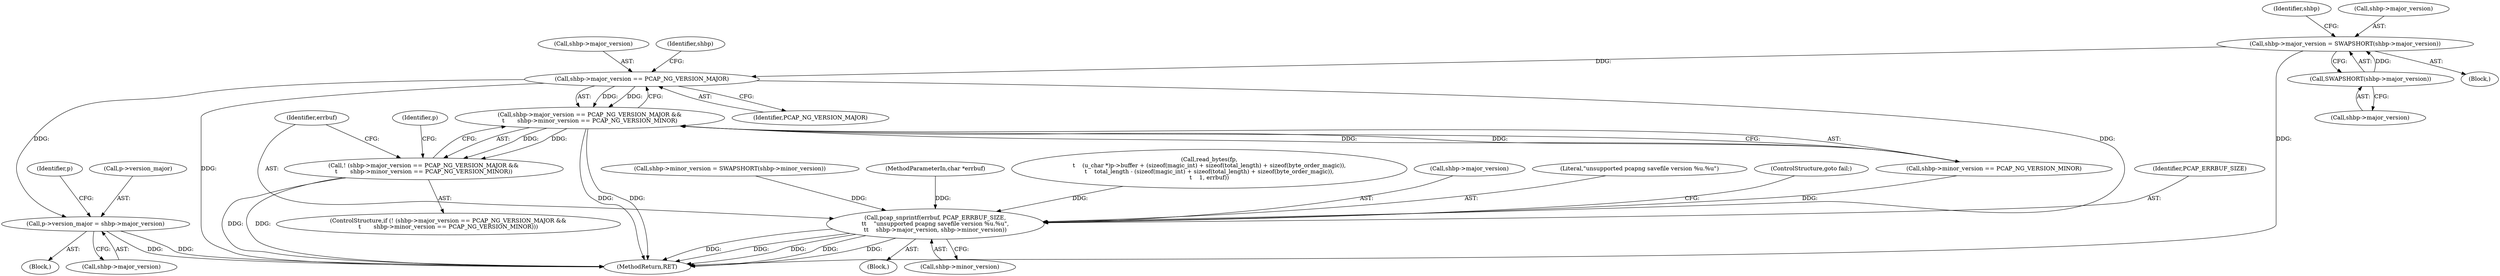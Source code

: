 digraph "0_libpcap_87d6bef033062f969e70fa40c43dfd945d5a20ab@pointer" {
"1000483" [label="(Call,shbp->major_version = SWAPSHORT(shbp->major_version))"];
"1000487" [label="(Call,SWAPSHORT(shbp->major_version))"];
"1000502" [label="(Call,shbp->major_version == PCAP_NG_VERSION_MAJOR)"];
"1000501" [label="(Call,shbp->major_version == PCAP_NG_VERSION_MAJOR &&\n\t       shbp->minor_version == PCAP_NG_VERSION_MINOR)"];
"1000500" [label="(Call,! (shbp->major_version == PCAP_NG_VERSION_MAJOR &&\n\t       shbp->minor_version == PCAP_NG_VERSION_MINOR))"];
"1000513" [label="(Call,pcap_snprintf(errbuf, PCAP_ERRBUF_SIZE,\n\t\t    \"unsupported pcapng savefile version %u.%u\",\n\t\t    shbp->major_version, shbp->minor_version))"];
"1000524" [label="(Call,p->version_major = shbp->major_version)"];
"1000491" [label="(Call,shbp->minor_version = SWAPSHORT(shbp->minor_version))"];
"1000500" [label="(Call,! (shbp->major_version == PCAP_NG_VERSION_MAJOR &&\n\t       shbp->minor_version == PCAP_NG_VERSION_MINOR))"];
"1000488" [label="(Call,shbp->major_version)"];
"1000487" [label="(Call,SWAPSHORT(shbp->major_version))"];
"1000499" [label="(ControlStructure,if (! (shbp->major_version == PCAP_NG_VERSION_MAJOR &&\n\t       shbp->minor_version == PCAP_NG_VERSION_MINOR)))"];
"1000136" [label="(MethodParameterIn,char *errbuf)"];
"1000512" [label="(Block,)"];
"1000501" [label="(Call,shbp->major_version == PCAP_NG_VERSION_MAJOR &&\n\t       shbp->minor_version == PCAP_NG_VERSION_MINOR)"];
"1000483" [label="(Call,shbp->major_version = SWAPSHORT(shbp->major_version))"];
"1000526" [label="(Identifier,p)"];
"1000709" [label="(MethodReturn,RET)"];
"1000482" [label="(Block,)"];
"1000138" [label="(Block,)"];
"1000524" [label="(Call,p->version_major = shbp->major_version)"];
"1000493" [label="(Identifier,shbp)"];
"1000503" [label="(Call,shbp->major_version)"];
"1000506" [label="(Identifier,PCAP_NG_VERSION_MAJOR)"];
"1000520" [label="(Call,shbp->minor_version)"];
"1000447" [label="(Call,read_bytes(fp,\n\t    (u_char *)p->buffer + (sizeof(magic_int) + sizeof(total_length) + sizeof(byte_order_magic)),\n\t    total_length - (sizeof(magic_int) + sizeof(total_length) + sizeof(byte_order_magic)),\n\t    1, errbuf))"];
"1000484" [label="(Call,shbp->major_version)"];
"1000513" [label="(Call,pcap_snprintf(errbuf, PCAP_ERRBUF_SIZE,\n\t\t    \"unsupported pcapng savefile version %u.%u\",\n\t\t    shbp->major_version, shbp->minor_version))"];
"1000528" [label="(Call,shbp->major_version)"];
"1000502" [label="(Call,shbp->major_version == PCAP_NG_VERSION_MAJOR)"];
"1000517" [label="(Call,shbp->major_version)"];
"1000516" [label="(Literal,\"unsupported pcapng savefile version %u.%u\")"];
"1000507" [label="(Call,shbp->minor_version == PCAP_NG_VERSION_MINOR)"];
"1000533" [label="(Identifier,p)"];
"1000525" [label="(Call,p->version_major)"];
"1000523" [label="(ControlStructure,goto fail;)"];
"1000514" [label="(Identifier,errbuf)"];
"1000509" [label="(Identifier,shbp)"];
"1000515" [label="(Identifier,PCAP_ERRBUF_SIZE)"];
"1000483" -> "1000482"  [label="AST: "];
"1000483" -> "1000487"  [label="CFG: "];
"1000484" -> "1000483"  [label="AST: "];
"1000487" -> "1000483"  [label="AST: "];
"1000493" -> "1000483"  [label="CFG: "];
"1000483" -> "1000709"  [label="DDG: "];
"1000487" -> "1000483"  [label="DDG: "];
"1000483" -> "1000502"  [label="DDG: "];
"1000487" -> "1000488"  [label="CFG: "];
"1000488" -> "1000487"  [label="AST: "];
"1000502" -> "1000501"  [label="AST: "];
"1000502" -> "1000506"  [label="CFG: "];
"1000503" -> "1000502"  [label="AST: "];
"1000506" -> "1000502"  [label="AST: "];
"1000509" -> "1000502"  [label="CFG: "];
"1000501" -> "1000502"  [label="CFG: "];
"1000502" -> "1000709"  [label="DDG: "];
"1000502" -> "1000501"  [label="DDG: "];
"1000502" -> "1000501"  [label="DDG: "];
"1000502" -> "1000513"  [label="DDG: "];
"1000502" -> "1000524"  [label="DDG: "];
"1000501" -> "1000500"  [label="AST: "];
"1000501" -> "1000507"  [label="CFG: "];
"1000507" -> "1000501"  [label="AST: "];
"1000500" -> "1000501"  [label="CFG: "];
"1000501" -> "1000709"  [label="DDG: "];
"1000501" -> "1000709"  [label="DDG: "];
"1000501" -> "1000500"  [label="DDG: "];
"1000501" -> "1000500"  [label="DDG: "];
"1000507" -> "1000501"  [label="DDG: "];
"1000507" -> "1000501"  [label="DDG: "];
"1000500" -> "1000499"  [label="AST: "];
"1000514" -> "1000500"  [label="CFG: "];
"1000526" -> "1000500"  [label="CFG: "];
"1000500" -> "1000709"  [label="DDG: "];
"1000500" -> "1000709"  [label="DDG: "];
"1000513" -> "1000512"  [label="AST: "];
"1000513" -> "1000520"  [label="CFG: "];
"1000514" -> "1000513"  [label="AST: "];
"1000515" -> "1000513"  [label="AST: "];
"1000516" -> "1000513"  [label="AST: "];
"1000517" -> "1000513"  [label="AST: "];
"1000520" -> "1000513"  [label="AST: "];
"1000523" -> "1000513"  [label="CFG: "];
"1000513" -> "1000709"  [label="DDG: "];
"1000513" -> "1000709"  [label="DDG: "];
"1000513" -> "1000709"  [label="DDG: "];
"1000513" -> "1000709"  [label="DDG: "];
"1000513" -> "1000709"  [label="DDG: "];
"1000447" -> "1000513"  [label="DDG: "];
"1000136" -> "1000513"  [label="DDG: "];
"1000491" -> "1000513"  [label="DDG: "];
"1000507" -> "1000513"  [label="DDG: "];
"1000524" -> "1000138"  [label="AST: "];
"1000524" -> "1000528"  [label="CFG: "];
"1000525" -> "1000524"  [label="AST: "];
"1000528" -> "1000524"  [label="AST: "];
"1000533" -> "1000524"  [label="CFG: "];
"1000524" -> "1000709"  [label="DDG: "];
"1000524" -> "1000709"  [label="DDG: "];
}
